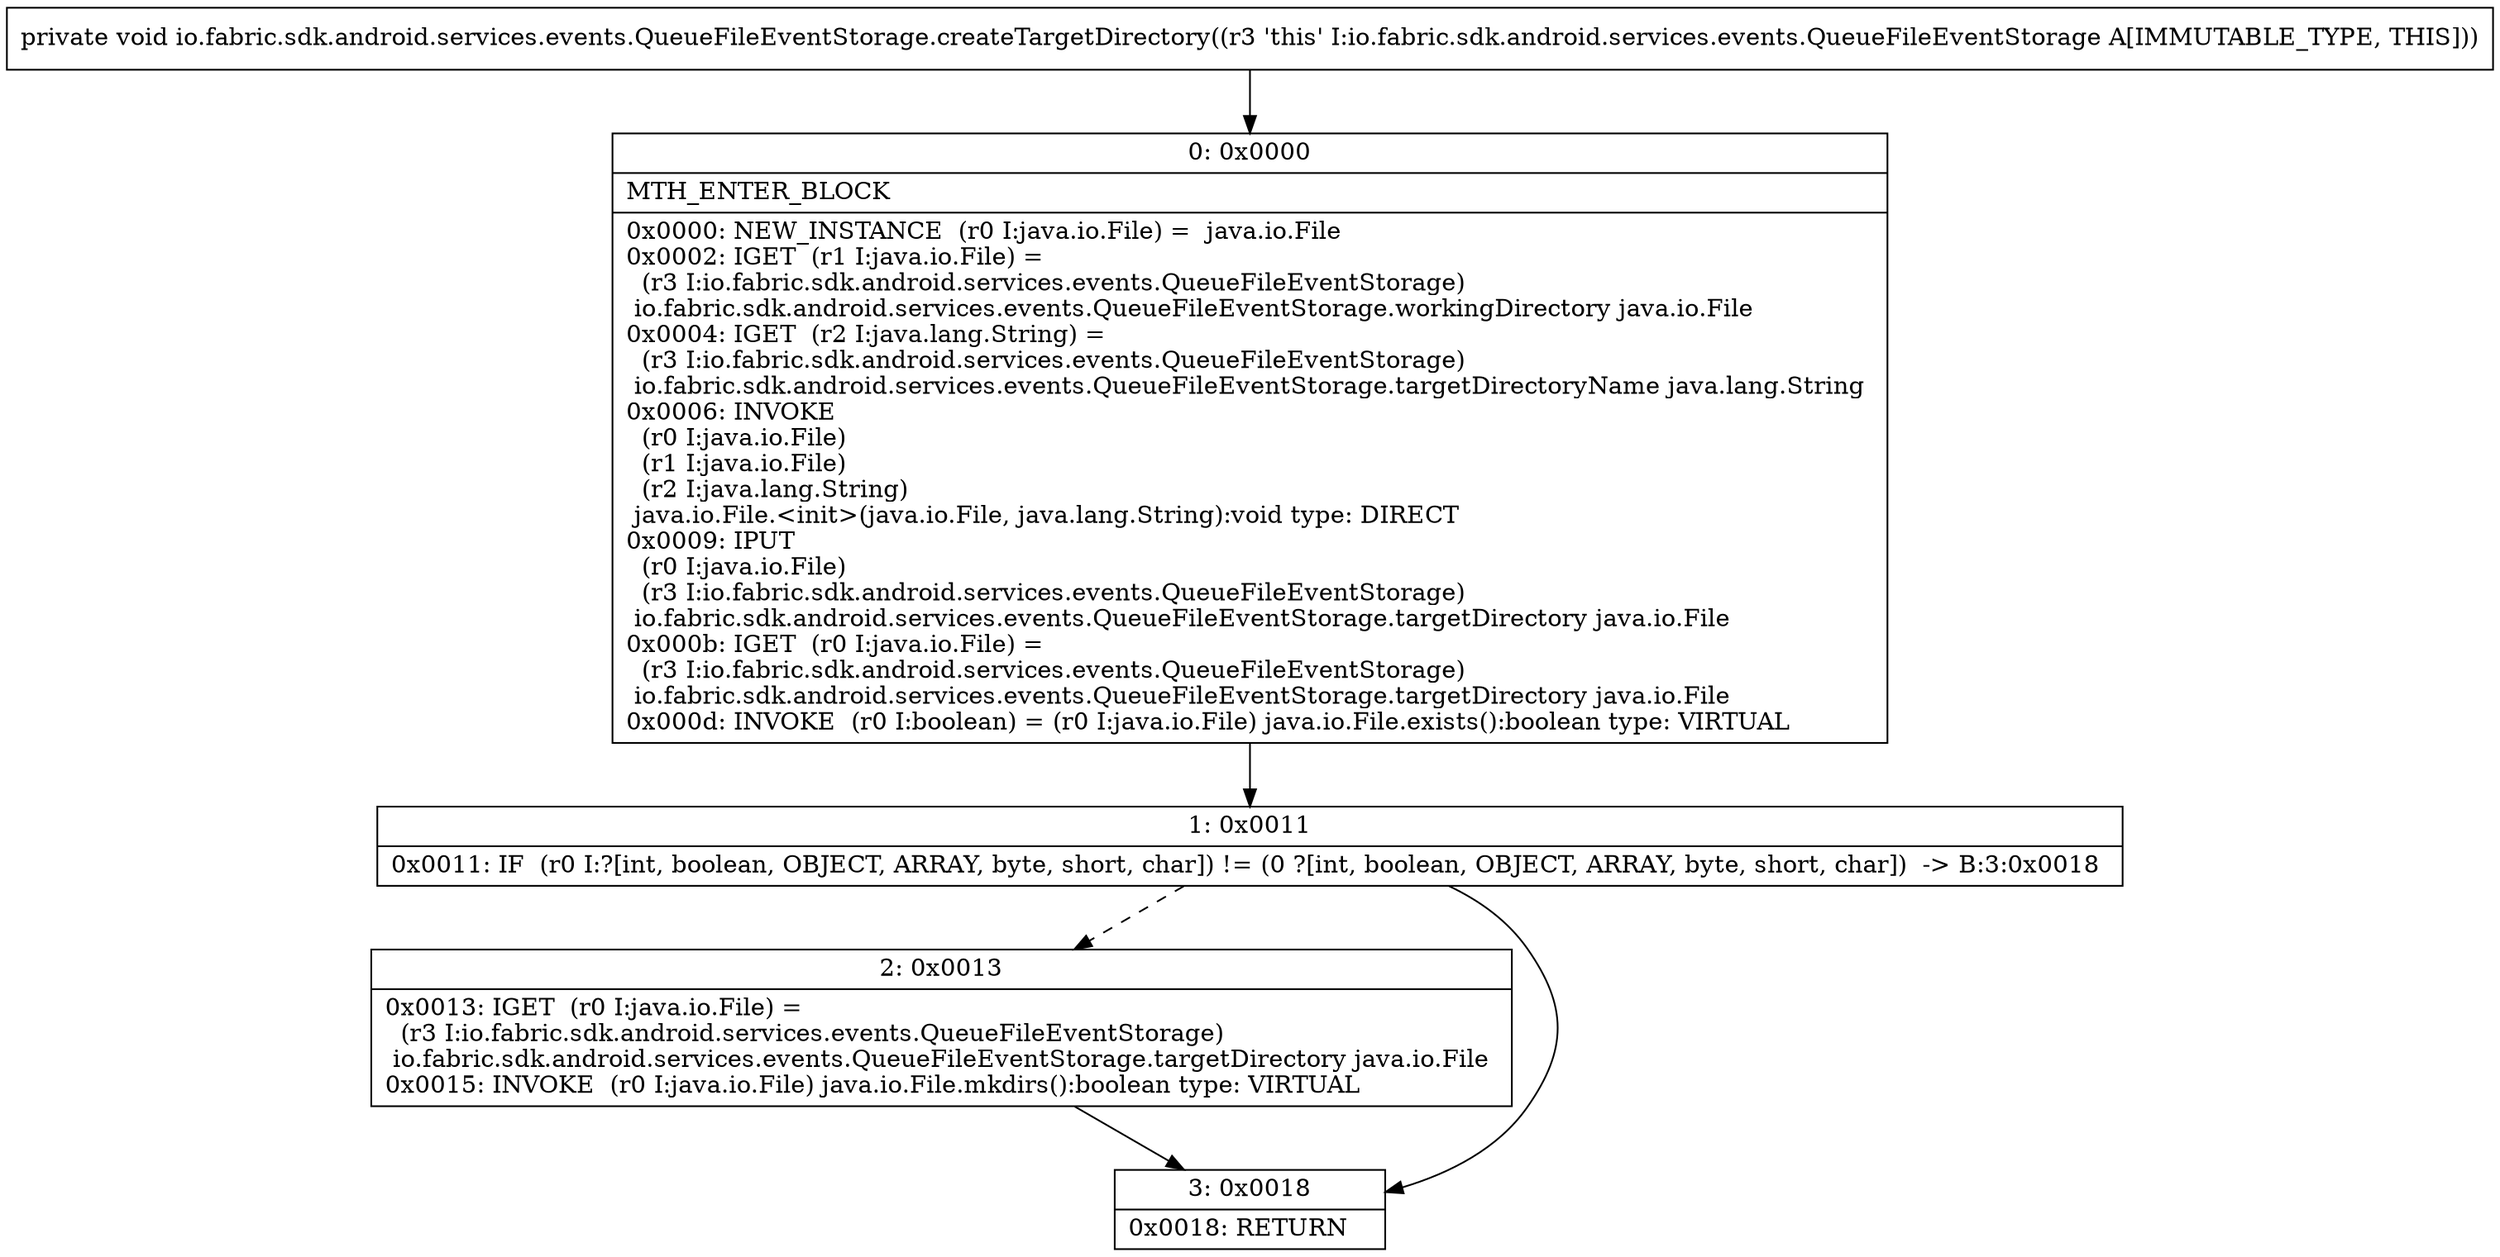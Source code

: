 digraph "CFG forio.fabric.sdk.android.services.events.QueueFileEventStorage.createTargetDirectory()V" {
Node_0 [shape=record,label="{0\:\ 0x0000|MTH_ENTER_BLOCK\l|0x0000: NEW_INSTANCE  (r0 I:java.io.File) =  java.io.File \l0x0002: IGET  (r1 I:java.io.File) = \l  (r3 I:io.fabric.sdk.android.services.events.QueueFileEventStorage)\l io.fabric.sdk.android.services.events.QueueFileEventStorage.workingDirectory java.io.File \l0x0004: IGET  (r2 I:java.lang.String) = \l  (r3 I:io.fabric.sdk.android.services.events.QueueFileEventStorage)\l io.fabric.sdk.android.services.events.QueueFileEventStorage.targetDirectoryName java.lang.String \l0x0006: INVOKE  \l  (r0 I:java.io.File)\l  (r1 I:java.io.File)\l  (r2 I:java.lang.String)\l java.io.File.\<init\>(java.io.File, java.lang.String):void type: DIRECT \l0x0009: IPUT  \l  (r0 I:java.io.File)\l  (r3 I:io.fabric.sdk.android.services.events.QueueFileEventStorage)\l io.fabric.sdk.android.services.events.QueueFileEventStorage.targetDirectory java.io.File \l0x000b: IGET  (r0 I:java.io.File) = \l  (r3 I:io.fabric.sdk.android.services.events.QueueFileEventStorage)\l io.fabric.sdk.android.services.events.QueueFileEventStorage.targetDirectory java.io.File \l0x000d: INVOKE  (r0 I:boolean) = (r0 I:java.io.File) java.io.File.exists():boolean type: VIRTUAL \l}"];
Node_1 [shape=record,label="{1\:\ 0x0011|0x0011: IF  (r0 I:?[int, boolean, OBJECT, ARRAY, byte, short, char]) != (0 ?[int, boolean, OBJECT, ARRAY, byte, short, char])  \-\> B:3:0x0018 \l}"];
Node_2 [shape=record,label="{2\:\ 0x0013|0x0013: IGET  (r0 I:java.io.File) = \l  (r3 I:io.fabric.sdk.android.services.events.QueueFileEventStorage)\l io.fabric.sdk.android.services.events.QueueFileEventStorage.targetDirectory java.io.File \l0x0015: INVOKE  (r0 I:java.io.File) java.io.File.mkdirs():boolean type: VIRTUAL \l}"];
Node_3 [shape=record,label="{3\:\ 0x0018|0x0018: RETURN   \l}"];
MethodNode[shape=record,label="{private void io.fabric.sdk.android.services.events.QueueFileEventStorage.createTargetDirectory((r3 'this' I:io.fabric.sdk.android.services.events.QueueFileEventStorage A[IMMUTABLE_TYPE, THIS])) }"];
MethodNode -> Node_0;
Node_0 -> Node_1;
Node_1 -> Node_2[style=dashed];
Node_1 -> Node_3;
Node_2 -> Node_3;
}

